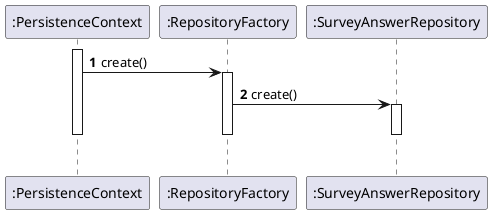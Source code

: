 @startuml
autonumber
'hide footbox


participant ":PersistenceContext" as PC
participant ":RepositoryFactory" as RF
participant ":SurveyAnswerRepository" as AR


activate PC
PC -> RF : create()
activate RF
RF -> AR : create()
activate AR
deactivate AR
deactivate RF
|||
deactivate PC
@enduml